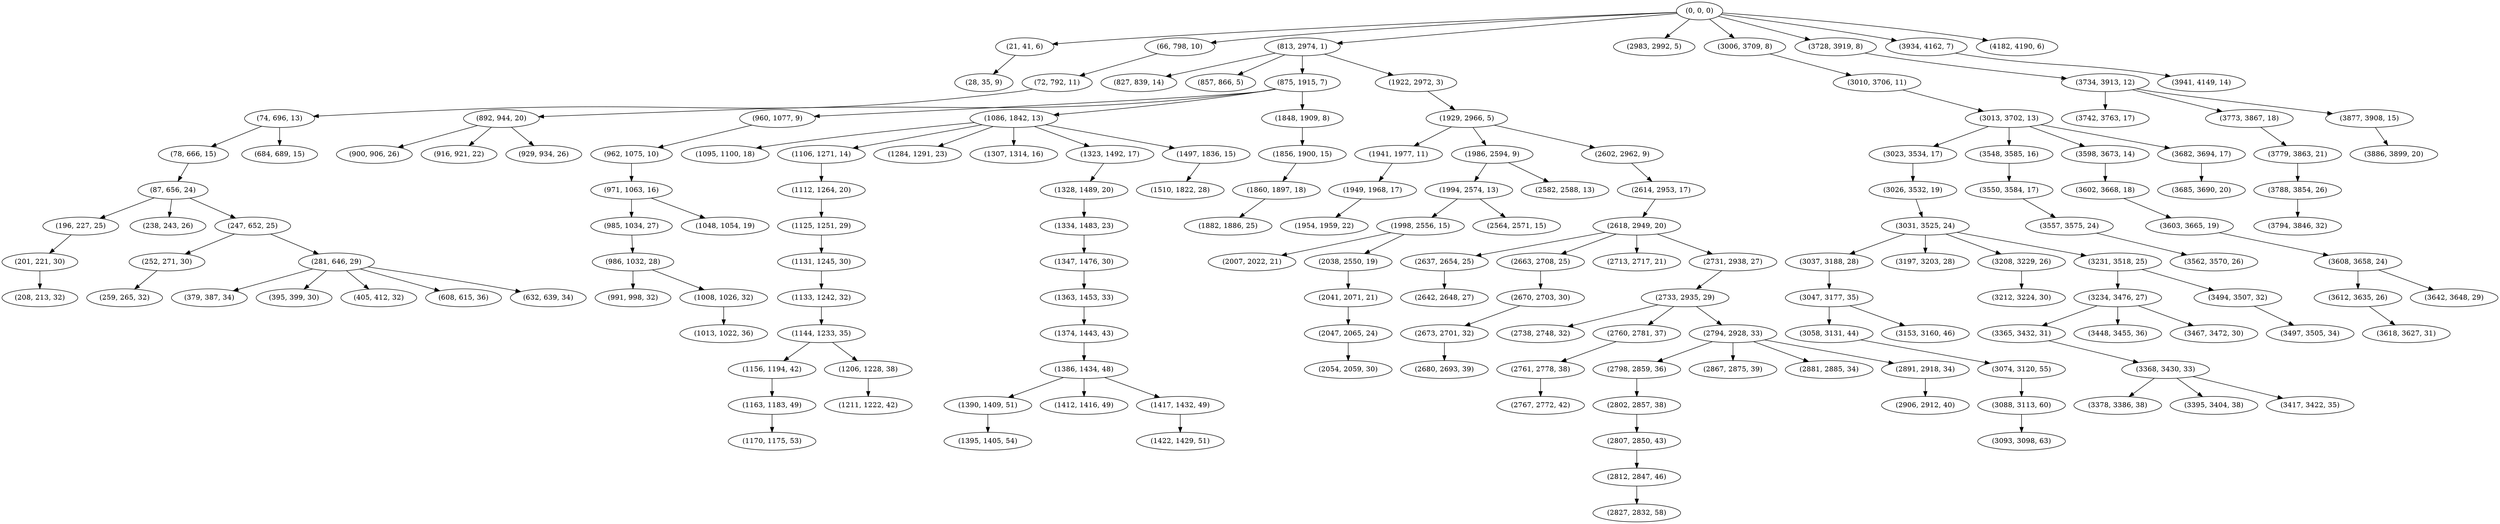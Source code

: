digraph tree {
    "(0, 0, 0)";
    "(21, 41, 6)";
    "(28, 35, 9)";
    "(66, 798, 10)";
    "(72, 792, 11)";
    "(74, 696, 13)";
    "(78, 666, 15)";
    "(87, 656, 24)";
    "(196, 227, 25)";
    "(201, 221, 30)";
    "(208, 213, 32)";
    "(238, 243, 26)";
    "(247, 652, 25)";
    "(252, 271, 30)";
    "(259, 265, 32)";
    "(281, 646, 29)";
    "(379, 387, 34)";
    "(395, 399, 30)";
    "(405, 412, 32)";
    "(608, 615, 36)";
    "(632, 639, 34)";
    "(684, 689, 15)";
    "(813, 2974, 1)";
    "(827, 839, 14)";
    "(857, 866, 5)";
    "(875, 1915, 7)";
    "(892, 944, 20)";
    "(900, 906, 26)";
    "(916, 921, 22)";
    "(929, 934, 26)";
    "(960, 1077, 9)";
    "(962, 1075, 10)";
    "(971, 1063, 16)";
    "(985, 1034, 27)";
    "(986, 1032, 28)";
    "(991, 998, 32)";
    "(1008, 1026, 32)";
    "(1013, 1022, 36)";
    "(1048, 1054, 19)";
    "(1086, 1842, 13)";
    "(1095, 1100, 18)";
    "(1106, 1271, 14)";
    "(1112, 1264, 20)";
    "(1125, 1251, 29)";
    "(1131, 1245, 30)";
    "(1133, 1242, 32)";
    "(1144, 1233, 35)";
    "(1156, 1194, 42)";
    "(1163, 1183, 49)";
    "(1170, 1175, 53)";
    "(1206, 1228, 38)";
    "(1211, 1222, 42)";
    "(1284, 1291, 23)";
    "(1307, 1314, 16)";
    "(1323, 1492, 17)";
    "(1328, 1489, 20)";
    "(1334, 1483, 23)";
    "(1347, 1476, 30)";
    "(1363, 1453, 33)";
    "(1374, 1443, 43)";
    "(1386, 1434, 48)";
    "(1390, 1409, 51)";
    "(1395, 1405, 54)";
    "(1412, 1416, 49)";
    "(1417, 1432, 49)";
    "(1422, 1429, 51)";
    "(1497, 1836, 15)";
    "(1510, 1822, 28)";
    "(1848, 1909, 8)";
    "(1856, 1900, 15)";
    "(1860, 1897, 18)";
    "(1882, 1886, 25)";
    "(1922, 2972, 3)";
    "(1929, 2966, 5)";
    "(1941, 1977, 11)";
    "(1949, 1968, 17)";
    "(1954, 1959, 22)";
    "(1986, 2594, 9)";
    "(1994, 2574, 13)";
    "(1998, 2556, 15)";
    "(2007, 2022, 21)";
    "(2038, 2550, 19)";
    "(2041, 2071, 21)";
    "(2047, 2065, 24)";
    "(2054, 2059, 30)";
    "(2564, 2571, 15)";
    "(2582, 2588, 13)";
    "(2602, 2962, 9)";
    "(2614, 2953, 17)";
    "(2618, 2949, 20)";
    "(2637, 2654, 25)";
    "(2642, 2648, 27)";
    "(2663, 2708, 25)";
    "(2670, 2703, 30)";
    "(2673, 2701, 32)";
    "(2680, 2693, 39)";
    "(2713, 2717, 21)";
    "(2731, 2938, 27)";
    "(2733, 2935, 29)";
    "(2738, 2748, 32)";
    "(2760, 2781, 37)";
    "(2761, 2778, 38)";
    "(2767, 2772, 42)";
    "(2794, 2928, 33)";
    "(2798, 2859, 36)";
    "(2802, 2857, 38)";
    "(2807, 2850, 43)";
    "(2812, 2847, 46)";
    "(2827, 2832, 58)";
    "(2867, 2875, 39)";
    "(2881, 2885, 34)";
    "(2891, 2918, 34)";
    "(2906, 2912, 40)";
    "(2983, 2992, 5)";
    "(3006, 3709, 8)";
    "(3010, 3706, 11)";
    "(3013, 3702, 13)";
    "(3023, 3534, 17)";
    "(3026, 3532, 19)";
    "(3031, 3525, 24)";
    "(3037, 3188, 28)";
    "(3047, 3177, 35)";
    "(3058, 3131, 44)";
    "(3074, 3120, 55)";
    "(3088, 3113, 60)";
    "(3093, 3098, 63)";
    "(3153, 3160, 46)";
    "(3197, 3203, 28)";
    "(3208, 3229, 26)";
    "(3212, 3224, 30)";
    "(3231, 3518, 25)";
    "(3234, 3476, 27)";
    "(3365, 3432, 31)";
    "(3368, 3430, 33)";
    "(3378, 3386, 38)";
    "(3395, 3404, 38)";
    "(3417, 3422, 35)";
    "(3448, 3455, 36)";
    "(3467, 3472, 30)";
    "(3494, 3507, 32)";
    "(3497, 3505, 34)";
    "(3548, 3585, 16)";
    "(3550, 3584, 17)";
    "(3557, 3575, 24)";
    "(3562, 3570, 26)";
    "(3598, 3673, 14)";
    "(3602, 3668, 18)";
    "(3603, 3665, 19)";
    "(3608, 3658, 24)";
    "(3612, 3635, 26)";
    "(3618, 3627, 31)";
    "(3642, 3648, 29)";
    "(3682, 3694, 17)";
    "(3685, 3690, 20)";
    "(3728, 3919, 8)";
    "(3734, 3913, 12)";
    "(3742, 3763, 17)";
    "(3773, 3867, 18)";
    "(3779, 3863, 21)";
    "(3788, 3854, 26)";
    "(3794, 3846, 32)";
    "(3877, 3908, 15)";
    "(3886, 3899, 20)";
    "(3934, 4162, 7)";
    "(3941, 4149, 14)";
    "(4182, 4190, 6)";
    "(0, 0, 0)" -> "(21, 41, 6)";
    "(0, 0, 0)" -> "(66, 798, 10)";
    "(0, 0, 0)" -> "(813, 2974, 1)";
    "(0, 0, 0)" -> "(2983, 2992, 5)";
    "(0, 0, 0)" -> "(3006, 3709, 8)";
    "(0, 0, 0)" -> "(3728, 3919, 8)";
    "(0, 0, 0)" -> "(3934, 4162, 7)";
    "(0, 0, 0)" -> "(4182, 4190, 6)";
    "(21, 41, 6)" -> "(28, 35, 9)";
    "(66, 798, 10)" -> "(72, 792, 11)";
    "(72, 792, 11)" -> "(74, 696, 13)";
    "(74, 696, 13)" -> "(78, 666, 15)";
    "(74, 696, 13)" -> "(684, 689, 15)";
    "(78, 666, 15)" -> "(87, 656, 24)";
    "(87, 656, 24)" -> "(196, 227, 25)";
    "(87, 656, 24)" -> "(238, 243, 26)";
    "(87, 656, 24)" -> "(247, 652, 25)";
    "(196, 227, 25)" -> "(201, 221, 30)";
    "(201, 221, 30)" -> "(208, 213, 32)";
    "(247, 652, 25)" -> "(252, 271, 30)";
    "(247, 652, 25)" -> "(281, 646, 29)";
    "(252, 271, 30)" -> "(259, 265, 32)";
    "(281, 646, 29)" -> "(379, 387, 34)";
    "(281, 646, 29)" -> "(395, 399, 30)";
    "(281, 646, 29)" -> "(405, 412, 32)";
    "(281, 646, 29)" -> "(608, 615, 36)";
    "(281, 646, 29)" -> "(632, 639, 34)";
    "(813, 2974, 1)" -> "(827, 839, 14)";
    "(813, 2974, 1)" -> "(857, 866, 5)";
    "(813, 2974, 1)" -> "(875, 1915, 7)";
    "(813, 2974, 1)" -> "(1922, 2972, 3)";
    "(875, 1915, 7)" -> "(892, 944, 20)";
    "(875, 1915, 7)" -> "(960, 1077, 9)";
    "(875, 1915, 7)" -> "(1086, 1842, 13)";
    "(875, 1915, 7)" -> "(1848, 1909, 8)";
    "(892, 944, 20)" -> "(900, 906, 26)";
    "(892, 944, 20)" -> "(916, 921, 22)";
    "(892, 944, 20)" -> "(929, 934, 26)";
    "(960, 1077, 9)" -> "(962, 1075, 10)";
    "(962, 1075, 10)" -> "(971, 1063, 16)";
    "(971, 1063, 16)" -> "(985, 1034, 27)";
    "(971, 1063, 16)" -> "(1048, 1054, 19)";
    "(985, 1034, 27)" -> "(986, 1032, 28)";
    "(986, 1032, 28)" -> "(991, 998, 32)";
    "(986, 1032, 28)" -> "(1008, 1026, 32)";
    "(1008, 1026, 32)" -> "(1013, 1022, 36)";
    "(1086, 1842, 13)" -> "(1095, 1100, 18)";
    "(1086, 1842, 13)" -> "(1106, 1271, 14)";
    "(1086, 1842, 13)" -> "(1284, 1291, 23)";
    "(1086, 1842, 13)" -> "(1307, 1314, 16)";
    "(1086, 1842, 13)" -> "(1323, 1492, 17)";
    "(1086, 1842, 13)" -> "(1497, 1836, 15)";
    "(1106, 1271, 14)" -> "(1112, 1264, 20)";
    "(1112, 1264, 20)" -> "(1125, 1251, 29)";
    "(1125, 1251, 29)" -> "(1131, 1245, 30)";
    "(1131, 1245, 30)" -> "(1133, 1242, 32)";
    "(1133, 1242, 32)" -> "(1144, 1233, 35)";
    "(1144, 1233, 35)" -> "(1156, 1194, 42)";
    "(1144, 1233, 35)" -> "(1206, 1228, 38)";
    "(1156, 1194, 42)" -> "(1163, 1183, 49)";
    "(1163, 1183, 49)" -> "(1170, 1175, 53)";
    "(1206, 1228, 38)" -> "(1211, 1222, 42)";
    "(1323, 1492, 17)" -> "(1328, 1489, 20)";
    "(1328, 1489, 20)" -> "(1334, 1483, 23)";
    "(1334, 1483, 23)" -> "(1347, 1476, 30)";
    "(1347, 1476, 30)" -> "(1363, 1453, 33)";
    "(1363, 1453, 33)" -> "(1374, 1443, 43)";
    "(1374, 1443, 43)" -> "(1386, 1434, 48)";
    "(1386, 1434, 48)" -> "(1390, 1409, 51)";
    "(1386, 1434, 48)" -> "(1412, 1416, 49)";
    "(1386, 1434, 48)" -> "(1417, 1432, 49)";
    "(1390, 1409, 51)" -> "(1395, 1405, 54)";
    "(1417, 1432, 49)" -> "(1422, 1429, 51)";
    "(1497, 1836, 15)" -> "(1510, 1822, 28)";
    "(1848, 1909, 8)" -> "(1856, 1900, 15)";
    "(1856, 1900, 15)" -> "(1860, 1897, 18)";
    "(1860, 1897, 18)" -> "(1882, 1886, 25)";
    "(1922, 2972, 3)" -> "(1929, 2966, 5)";
    "(1929, 2966, 5)" -> "(1941, 1977, 11)";
    "(1929, 2966, 5)" -> "(1986, 2594, 9)";
    "(1929, 2966, 5)" -> "(2602, 2962, 9)";
    "(1941, 1977, 11)" -> "(1949, 1968, 17)";
    "(1949, 1968, 17)" -> "(1954, 1959, 22)";
    "(1986, 2594, 9)" -> "(1994, 2574, 13)";
    "(1986, 2594, 9)" -> "(2582, 2588, 13)";
    "(1994, 2574, 13)" -> "(1998, 2556, 15)";
    "(1994, 2574, 13)" -> "(2564, 2571, 15)";
    "(1998, 2556, 15)" -> "(2007, 2022, 21)";
    "(1998, 2556, 15)" -> "(2038, 2550, 19)";
    "(2038, 2550, 19)" -> "(2041, 2071, 21)";
    "(2041, 2071, 21)" -> "(2047, 2065, 24)";
    "(2047, 2065, 24)" -> "(2054, 2059, 30)";
    "(2602, 2962, 9)" -> "(2614, 2953, 17)";
    "(2614, 2953, 17)" -> "(2618, 2949, 20)";
    "(2618, 2949, 20)" -> "(2637, 2654, 25)";
    "(2618, 2949, 20)" -> "(2663, 2708, 25)";
    "(2618, 2949, 20)" -> "(2713, 2717, 21)";
    "(2618, 2949, 20)" -> "(2731, 2938, 27)";
    "(2637, 2654, 25)" -> "(2642, 2648, 27)";
    "(2663, 2708, 25)" -> "(2670, 2703, 30)";
    "(2670, 2703, 30)" -> "(2673, 2701, 32)";
    "(2673, 2701, 32)" -> "(2680, 2693, 39)";
    "(2731, 2938, 27)" -> "(2733, 2935, 29)";
    "(2733, 2935, 29)" -> "(2738, 2748, 32)";
    "(2733, 2935, 29)" -> "(2760, 2781, 37)";
    "(2733, 2935, 29)" -> "(2794, 2928, 33)";
    "(2760, 2781, 37)" -> "(2761, 2778, 38)";
    "(2761, 2778, 38)" -> "(2767, 2772, 42)";
    "(2794, 2928, 33)" -> "(2798, 2859, 36)";
    "(2794, 2928, 33)" -> "(2867, 2875, 39)";
    "(2794, 2928, 33)" -> "(2881, 2885, 34)";
    "(2794, 2928, 33)" -> "(2891, 2918, 34)";
    "(2798, 2859, 36)" -> "(2802, 2857, 38)";
    "(2802, 2857, 38)" -> "(2807, 2850, 43)";
    "(2807, 2850, 43)" -> "(2812, 2847, 46)";
    "(2812, 2847, 46)" -> "(2827, 2832, 58)";
    "(2891, 2918, 34)" -> "(2906, 2912, 40)";
    "(3006, 3709, 8)" -> "(3010, 3706, 11)";
    "(3010, 3706, 11)" -> "(3013, 3702, 13)";
    "(3013, 3702, 13)" -> "(3023, 3534, 17)";
    "(3013, 3702, 13)" -> "(3548, 3585, 16)";
    "(3013, 3702, 13)" -> "(3598, 3673, 14)";
    "(3013, 3702, 13)" -> "(3682, 3694, 17)";
    "(3023, 3534, 17)" -> "(3026, 3532, 19)";
    "(3026, 3532, 19)" -> "(3031, 3525, 24)";
    "(3031, 3525, 24)" -> "(3037, 3188, 28)";
    "(3031, 3525, 24)" -> "(3197, 3203, 28)";
    "(3031, 3525, 24)" -> "(3208, 3229, 26)";
    "(3031, 3525, 24)" -> "(3231, 3518, 25)";
    "(3037, 3188, 28)" -> "(3047, 3177, 35)";
    "(3047, 3177, 35)" -> "(3058, 3131, 44)";
    "(3047, 3177, 35)" -> "(3153, 3160, 46)";
    "(3058, 3131, 44)" -> "(3074, 3120, 55)";
    "(3074, 3120, 55)" -> "(3088, 3113, 60)";
    "(3088, 3113, 60)" -> "(3093, 3098, 63)";
    "(3208, 3229, 26)" -> "(3212, 3224, 30)";
    "(3231, 3518, 25)" -> "(3234, 3476, 27)";
    "(3231, 3518, 25)" -> "(3494, 3507, 32)";
    "(3234, 3476, 27)" -> "(3365, 3432, 31)";
    "(3234, 3476, 27)" -> "(3448, 3455, 36)";
    "(3234, 3476, 27)" -> "(3467, 3472, 30)";
    "(3365, 3432, 31)" -> "(3368, 3430, 33)";
    "(3368, 3430, 33)" -> "(3378, 3386, 38)";
    "(3368, 3430, 33)" -> "(3395, 3404, 38)";
    "(3368, 3430, 33)" -> "(3417, 3422, 35)";
    "(3494, 3507, 32)" -> "(3497, 3505, 34)";
    "(3548, 3585, 16)" -> "(3550, 3584, 17)";
    "(3550, 3584, 17)" -> "(3557, 3575, 24)";
    "(3557, 3575, 24)" -> "(3562, 3570, 26)";
    "(3598, 3673, 14)" -> "(3602, 3668, 18)";
    "(3602, 3668, 18)" -> "(3603, 3665, 19)";
    "(3603, 3665, 19)" -> "(3608, 3658, 24)";
    "(3608, 3658, 24)" -> "(3612, 3635, 26)";
    "(3608, 3658, 24)" -> "(3642, 3648, 29)";
    "(3612, 3635, 26)" -> "(3618, 3627, 31)";
    "(3682, 3694, 17)" -> "(3685, 3690, 20)";
    "(3728, 3919, 8)" -> "(3734, 3913, 12)";
    "(3734, 3913, 12)" -> "(3742, 3763, 17)";
    "(3734, 3913, 12)" -> "(3773, 3867, 18)";
    "(3734, 3913, 12)" -> "(3877, 3908, 15)";
    "(3773, 3867, 18)" -> "(3779, 3863, 21)";
    "(3779, 3863, 21)" -> "(3788, 3854, 26)";
    "(3788, 3854, 26)" -> "(3794, 3846, 32)";
    "(3877, 3908, 15)" -> "(3886, 3899, 20)";
    "(3934, 4162, 7)" -> "(3941, 4149, 14)";
}
